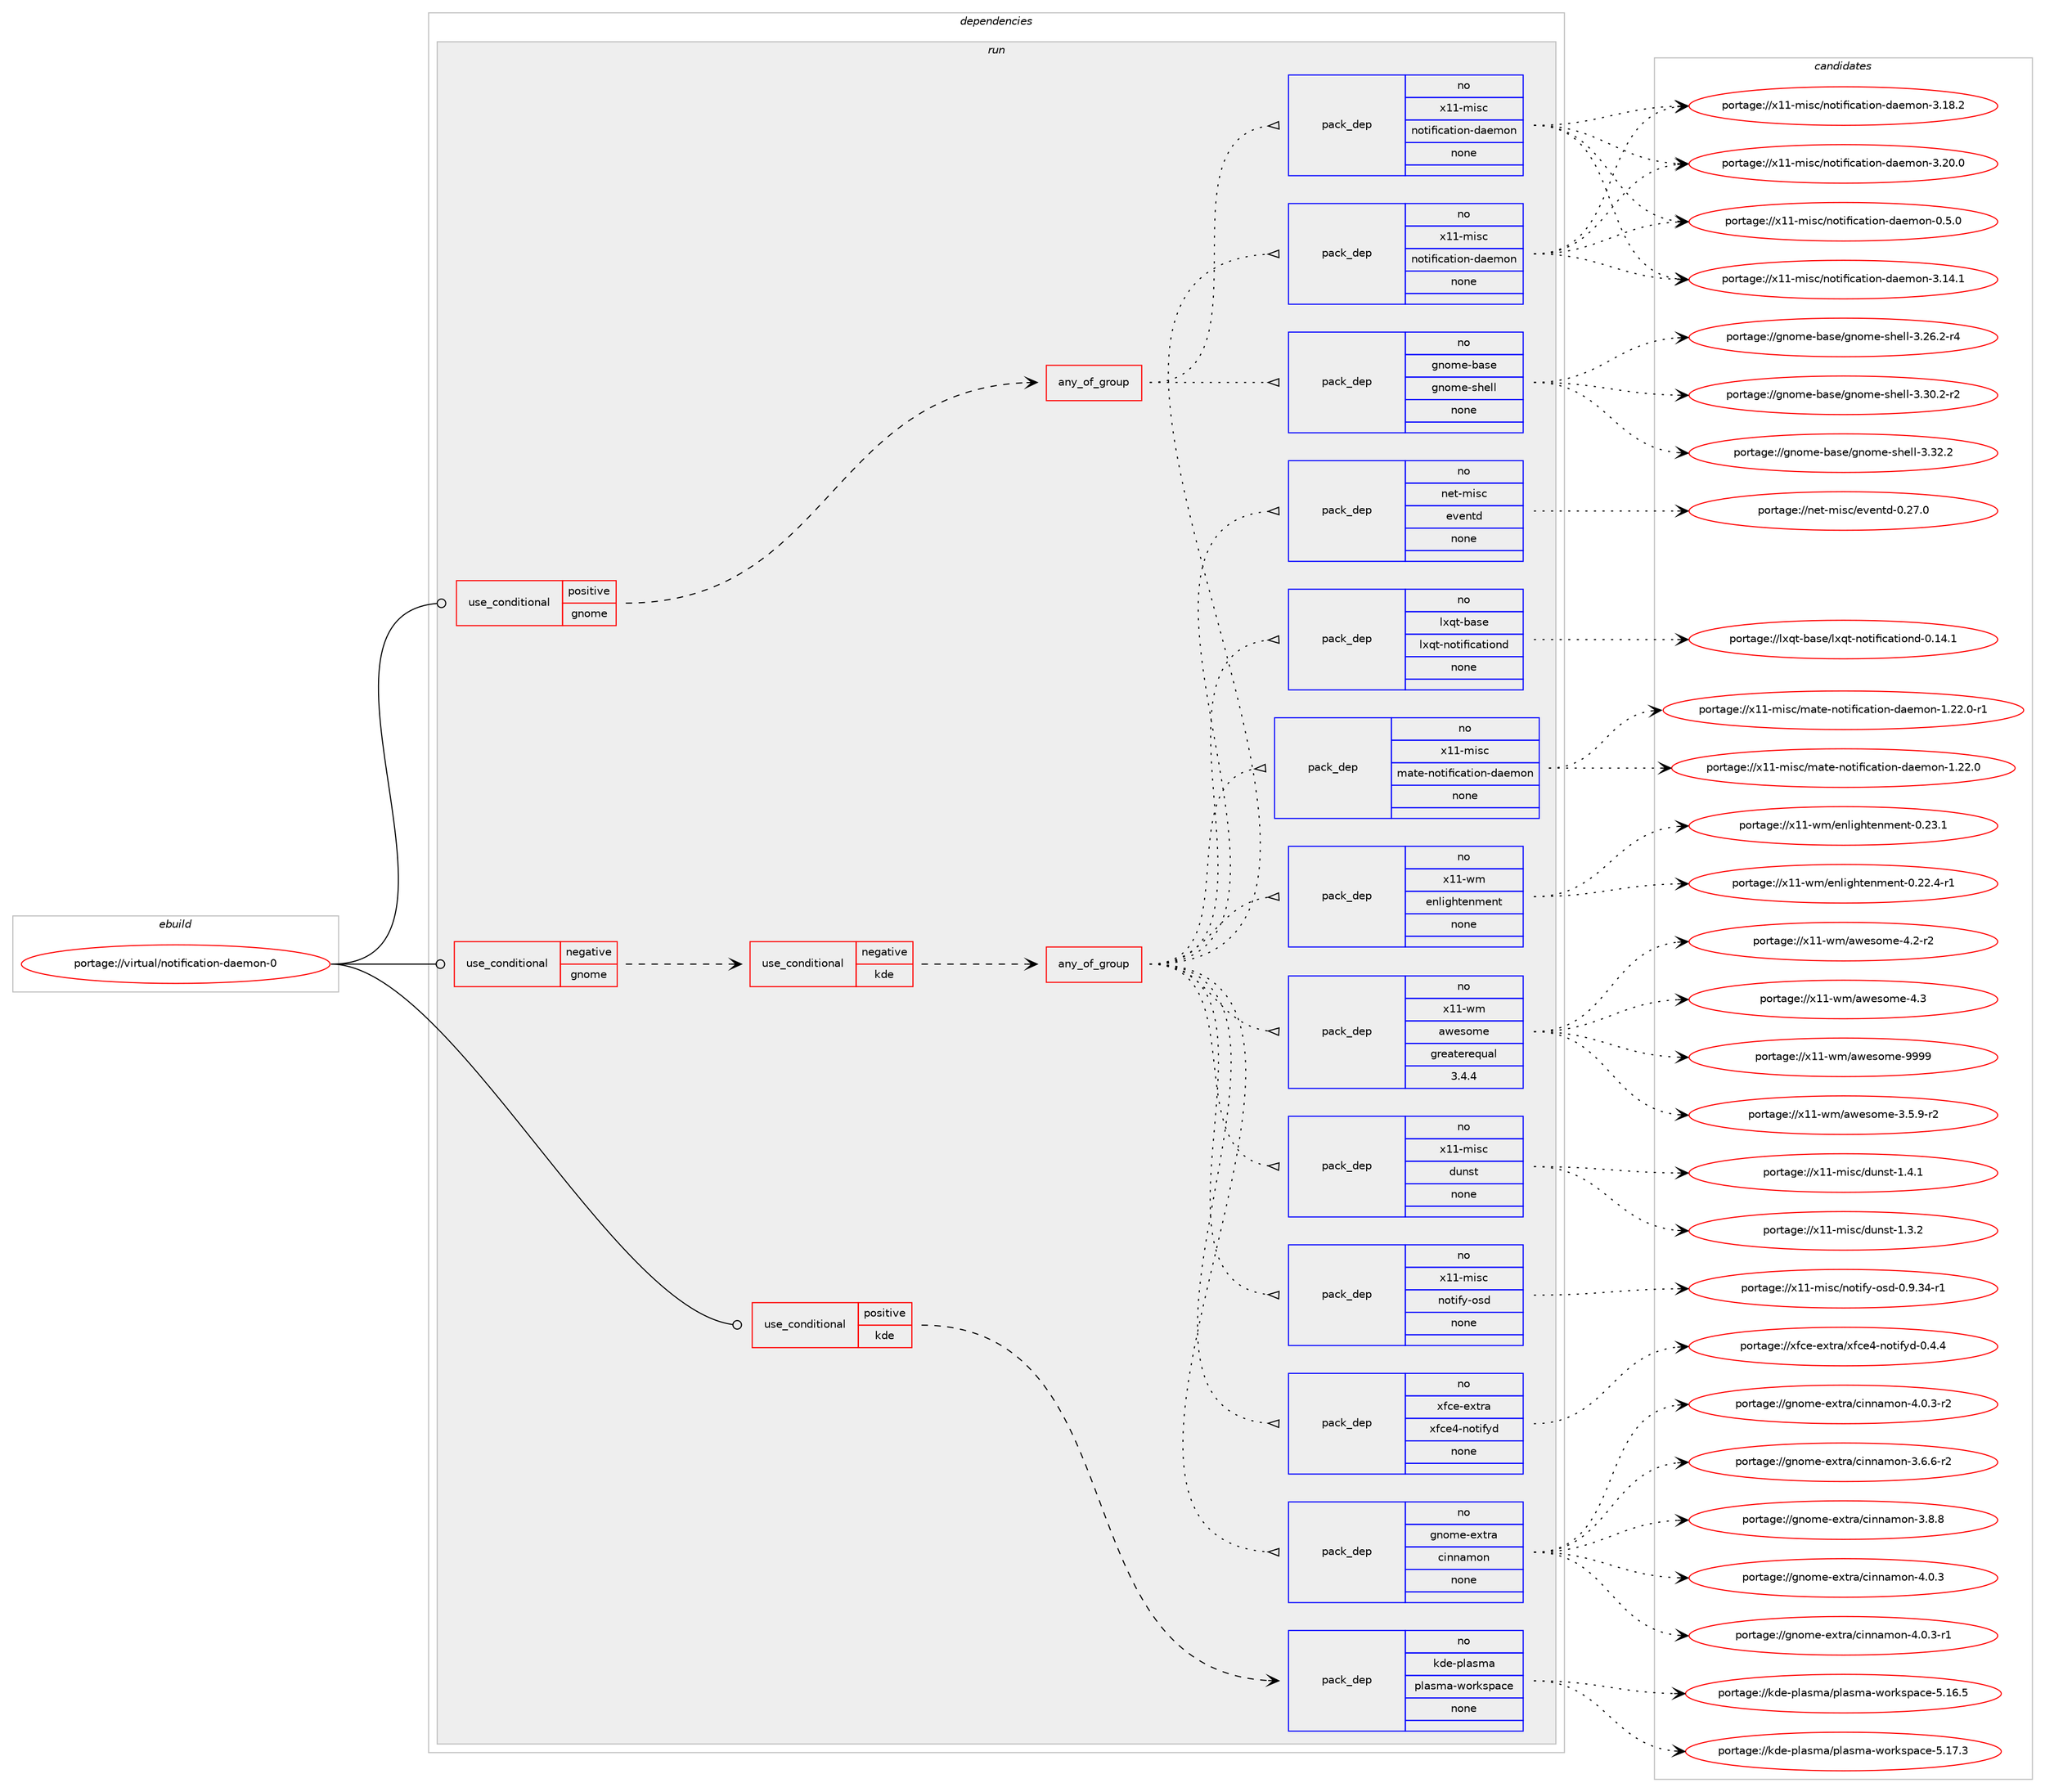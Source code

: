 digraph prolog {

# *************
# Graph options
# *************

newrank=true;
concentrate=true;
compound=true;
graph [rankdir=LR,fontname=Helvetica,fontsize=10,ranksep=1.5];#, ranksep=2.5, nodesep=0.2];
edge  [arrowhead=vee];
node  [fontname=Helvetica,fontsize=10];

# **********
# The ebuild
# **********

subgraph cluster_leftcol {
color=gray;
rank=same;
label=<<i>ebuild</i>>;
id [label="portage://virtual/notification-daemon-0", color=red, width=4, href="../virtual/notification-daemon-0.svg"];
}

# ****************
# The dependencies
# ****************

subgraph cluster_midcol {
color=gray;
label=<<i>dependencies</i>>;
subgraph cluster_compile {
fillcolor="#eeeeee";
style=filled;
label=<<i>compile</i>>;
}
subgraph cluster_compileandrun {
fillcolor="#eeeeee";
style=filled;
label=<<i>compile and run</i>>;
}
subgraph cluster_run {
fillcolor="#eeeeee";
style=filled;
label=<<i>run</i>>;
subgraph cond104982 {
dependency434174 [label=<<TABLE BORDER="0" CELLBORDER="1" CELLSPACING="0" CELLPADDING="4"><TR><TD ROWSPAN="3" CELLPADDING="10">use_conditional</TD></TR><TR><TD>negative</TD></TR><TR><TD>gnome</TD></TR></TABLE>>, shape=none, color=red];
subgraph cond104983 {
dependency434175 [label=<<TABLE BORDER="0" CELLBORDER="1" CELLSPACING="0" CELLPADDING="4"><TR><TD ROWSPAN="3" CELLPADDING="10">use_conditional</TD></TR><TR><TD>negative</TD></TR><TR><TD>kde</TD></TR></TABLE>>, shape=none, color=red];
subgraph any7163 {
dependency434176 [label=<<TABLE BORDER="0" CELLBORDER="1" CELLSPACING="0" CELLPADDING="4"><TR><TD CELLPADDING="10">any_of_group</TD></TR></TABLE>>, shape=none, color=red];subgraph pack321767 {
dependency434177 [label=<<TABLE BORDER="0" CELLBORDER="1" CELLSPACING="0" CELLPADDING="4" WIDTH="220"><TR><TD ROWSPAN="6" CELLPADDING="30">pack_dep</TD></TR><TR><TD WIDTH="110">no</TD></TR><TR><TD>x11-misc</TD></TR><TR><TD>notification-daemon</TD></TR><TR><TD>none</TD></TR><TR><TD></TD></TR></TABLE>>, shape=none, color=blue];
}
dependency434176:e -> dependency434177:w [weight=20,style="dotted",arrowhead="oinv"];
subgraph pack321768 {
dependency434178 [label=<<TABLE BORDER="0" CELLBORDER="1" CELLSPACING="0" CELLPADDING="4" WIDTH="220"><TR><TD ROWSPAN="6" CELLPADDING="30">pack_dep</TD></TR><TR><TD WIDTH="110">no</TD></TR><TR><TD>gnome-extra</TD></TR><TR><TD>cinnamon</TD></TR><TR><TD>none</TD></TR><TR><TD></TD></TR></TABLE>>, shape=none, color=blue];
}
dependency434176:e -> dependency434178:w [weight=20,style="dotted",arrowhead="oinv"];
subgraph pack321769 {
dependency434179 [label=<<TABLE BORDER="0" CELLBORDER="1" CELLSPACING="0" CELLPADDING="4" WIDTH="220"><TR><TD ROWSPAN="6" CELLPADDING="30">pack_dep</TD></TR><TR><TD WIDTH="110">no</TD></TR><TR><TD>xfce-extra</TD></TR><TR><TD>xfce4-notifyd</TD></TR><TR><TD>none</TD></TR><TR><TD></TD></TR></TABLE>>, shape=none, color=blue];
}
dependency434176:e -> dependency434179:w [weight=20,style="dotted",arrowhead="oinv"];
subgraph pack321770 {
dependency434180 [label=<<TABLE BORDER="0" CELLBORDER="1" CELLSPACING="0" CELLPADDING="4" WIDTH="220"><TR><TD ROWSPAN="6" CELLPADDING="30">pack_dep</TD></TR><TR><TD WIDTH="110">no</TD></TR><TR><TD>x11-misc</TD></TR><TR><TD>notify-osd</TD></TR><TR><TD>none</TD></TR><TR><TD></TD></TR></TABLE>>, shape=none, color=blue];
}
dependency434176:e -> dependency434180:w [weight=20,style="dotted",arrowhead="oinv"];
subgraph pack321771 {
dependency434181 [label=<<TABLE BORDER="0" CELLBORDER="1" CELLSPACING="0" CELLPADDING="4" WIDTH="220"><TR><TD ROWSPAN="6" CELLPADDING="30">pack_dep</TD></TR><TR><TD WIDTH="110">no</TD></TR><TR><TD>x11-misc</TD></TR><TR><TD>dunst</TD></TR><TR><TD>none</TD></TR><TR><TD></TD></TR></TABLE>>, shape=none, color=blue];
}
dependency434176:e -> dependency434181:w [weight=20,style="dotted",arrowhead="oinv"];
subgraph pack321772 {
dependency434182 [label=<<TABLE BORDER="0" CELLBORDER="1" CELLSPACING="0" CELLPADDING="4" WIDTH="220"><TR><TD ROWSPAN="6" CELLPADDING="30">pack_dep</TD></TR><TR><TD WIDTH="110">no</TD></TR><TR><TD>x11-wm</TD></TR><TR><TD>awesome</TD></TR><TR><TD>greaterequal</TD></TR><TR><TD>3.4.4</TD></TR></TABLE>>, shape=none, color=blue];
}
dependency434176:e -> dependency434182:w [weight=20,style="dotted",arrowhead="oinv"];
subgraph pack321773 {
dependency434183 [label=<<TABLE BORDER="0" CELLBORDER="1" CELLSPACING="0" CELLPADDING="4" WIDTH="220"><TR><TD ROWSPAN="6" CELLPADDING="30">pack_dep</TD></TR><TR><TD WIDTH="110">no</TD></TR><TR><TD>x11-wm</TD></TR><TR><TD>enlightenment</TD></TR><TR><TD>none</TD></TR><TR><TD></TD></TR></TABLE>>, shape=none, color=blue];
}
dependency434176:e -> dependency434183:w [weight=20,style="dotted",arrowhead="oinv"];
subgraph pack321774 {
dependency434184 [label=<<TABLE BORDER="0" CELLBORDER="1" CELLSPACING="0" CELLPADDING="4" WIDTH="220"><TR><TD ROWSPAN="6" CELLPADDING="30">pack_dep</TD></TR><TR><TD WIDTH="110">no</TD></TR><TR><TD>x11-misc</TD></TR><TR><TD>mate-notification-daemon</TD></TR><TR><TD>none</TD></TR><TR><TD></TD></TR></TABLE>>, shape=none, color=blue];
}
dependency434176:e -> dependency434184:w [weight=20,style="dotted",arrowhead="oinv"];
subgraph pack321775 {
dependency434185 [label=<<TABLE BORDER="0" CELLBORDER="1" CELLSPACING="0" CELLPADDING="4" WIDTH="220"><TR><TD ROWSPAN="6" CELLPADDING="30">pack_dep</TD></TR><TR><TD WIDTH="110">no</TD></TR><TR><TD>lxqt-base</TD></TR><TR><TD>lxqt-notificationd</TD></TR><TR><TD>none</TD></TR><TR><TD></TD></TR></TABLE>>, shape=none, color=blue];
}
dependency434176:e -> dependency434185:w [weight=20,style="dotted",arrowhead="oinv"];
subgraph pack321776 {
dependency434186 [label=<<TABLE BORDER="0" CELLBORDER="1" CELLSPACING="0" CELLPADDING="4" WIDTH="220"><TR><TD ROWSPAN="6" CELLPADDING="30">pack_dep</TD></TR><TR><TD WIDTH="110">no</TD></TR><TR><TD>net-misc</TD></TR><TR><TD>eventd</TD></TR><TR><TD>none</TD></TR><TR><TD></TD></TR></TABLE>>, shape=none, color=blue];
}
dependency434176:e -> dependency434186:w [weight=20,style="dotted",arrowhead="oinv"];
}
dependency434175:e -> dependency434176:w [weight=20,style="dashed",arrowhead="vee"];
}
dependency434174:e -> dependency434175:w [weight=20,style="dashed",arrowhead="vee"];
}
id:e -> dependency434174:w [weight=20,style="solid",arrowhead="odot"];
subgraph cond104984 {
dependency434187 [label=<<TABLE BORDER="0" CELLBORDER="1" CELLSPACING="0" CELLPADDING="4"><TR><TD ROWSPAN="3" CELLPADDING="10">use_conditional</TD></TR><TR><TD>positive</TD></TR><TR><TD>gnome</TD></TR></TABLE>>, shape=none, color=red];
subgraph any7164 {
dependency434188 [label=<<TABLE BORDER="0" CELLBORDER="1" CELLSPACING="0" CELLPADDING="4"><TR><TD CELLPADDING="10">any_of_group</TD></TR></TABLE>>, shape=none, color=red];subgraph pack321777 {
dependency434189 [label=<<TABLE BORDER="0" CELLBORDER="1" CELLSPACING="0" CELLPADDING="4" WIDTH="220"><TR><TD ROWSPAN="6" CELLPADDING="30">pack_dep</TD></TR><TR><TD WIDTH="110">no</TD></TR><TR><TD>x11-misc</TD></TR><TR><TD>notification-daemon</TD></TR><TR><TD>none</TD></TR><TR><TD></TD></TR></TABLE>>, shape=none, color=blue];
}
dependency434188:e -> dependency434189:w [weight=20,style="dotted",arrowhead="oinv"];
subgraph pack321778 {
dependency434190 [label=<<TABLE BORDER="0" CELLBORDER="1" CELLSPACING="0" CELLPADDING="4" WIDTH="220"><TR><TD ROWSPAN="6" CELLPADDING="30">pack_dep</TD></TR><TR><TD WIDTH="110">no</TD></TR><TR><TD>gnome-base</TD></TR><TR><TD>gnome-shell</TD></TR><TR><TD>none</TD></TR><TR><TD></TD></TR></TABLE>>, shape=none, color=blue];
}
dependency434188:e -> dependency434190:w [weight=20,style="dotted",arrowhead="oinv"];
}
dependency434187:e -> dependency434188:w [weight=20,style="dashed",arrowhead="vee"];
}
id:e -> dependency434187:w [weight=20,style="solid",arrowhead="odot"];
subgraph cond104985 {
dependency434191 [label=<<TABLE BORDER="0" CELLBORDER="1" CELLSPACING="0" CELLPADDING="4"><TR><TD ROWSPAN="3" CELLPADDING="10">use_conditional</TD></TR><TR><TD>positive</TD></TR><TR><TD>kde</TD></TR></TABLE>>, shape=none, color=red];
subgraph pack321779 {
dependency434192 [label=<<TABLE BORDER="0" CELLBORDER="1" CELLSPACING="0" CELLPADDING="4" WIDTH="220"><TR><TD ROWSPAN="6" CELLPADDING="30">pack_dep</TD></TR><TR><TD WIDTH="110">no</TD></TR><TR><TD>kde-plasma</TD></TR><TR><TD>plasma-workspace</TD></TR><TR><TD>none</TD></TR><TR><TD></TD></TR></TABLE>>, shape=none, color=blue];
}
dependency434191:e -> dependency434192:w [weight=20,style="dashed",arrowhead="vee"];
}
id:e -> dependency434191:w [weight=20,style="solid",arrowhead="odot"];
}
}

# **************
# The candidates
# **************

subgraph cluster_choices {
rank=same;
color=gray;
label=<<i>candidates</i>>;

subgraph choice321767 {
color=black;
nodesep=1;
choiceportage120494945109105115994711011111610510210599971161051111104510097101109111110454846534648 [label="portage://x11-misc/notification-daemon-0.5.0", color=red, width=4,href="../x11-misc/notification-daemon-0.5.0.svg"];
choiceportage12049494510910511599471101111161051021059997116105111110451009710110911111045514649524649 [label="portage://x11-misc/notification-daemon-3.14.1", color=red, width=4,href="../x11-misc/notification-daemon-3.14.1.svg"];
choiceportage12049494510910511599471101111161051021059997116105111110451009710110911111045514649564650 [label="portage://x11-misc/notification-daemon-3.18.2", color=red, width=4,href="../x11-misc/notification-daemon-3.18.2.svg"];
choiceportage12049494510910511599471101111161051021059997116105111110451009710110911111045514650484648 [label="portage://x11-misc/notification-daemon-3.20.0", color=red, width=4,href="../x11-misc/notification-daemon-3.20.0.svg"];
dependency434177:e -> choiceportage120494945109105115994711011111610510210599971161051111104510097101109111110454846534648:w [style=dotted,weight="100"];
dependency434177:e -> choiceportage12049494510910511599471101111161051021059997116105111110451009710110911111045514649524649:w [style=dotted,weight="100"];
dependency434177:e -> choiceportage12049494510910511599471101111161051021059997116105111110451009710110911111045514649564650:w [style=dotted,weight="100"];
dependency434177:e -> choiceportage12049494510910511599471101111161051021059997116105111110451009710110911111045514650484648:w [style=dotted,weight="100"];
}
subgraph choice321768 {
color=black;
nodesep=1;
choiceportage10311011110910145101120116114974799105110110971091111104551465446544511450 [label="portage://gnome-extra/cinnamon-3.6.6-r2", color=red, width=4,href="../gnome-extra/cinnamon-3.6.6-r2.svg"];
choiceportage1031101111091014510112011611497479910511011097109111110455146564656 [label="portage://gnome-extra/cinnamon-3.8.8", color=red, width=4,href="../gnome-extra/cinnamon-3.8.8.svg"];
choiceportage1031101111091014510112011611497479910511011097109111110455246484651 [label="portage://gnome-extra/cinnamon-4.0.3", color=red, width=4,href="../gnome-extra/cinnamon-4.0.3.svg"];
choiceportage10311011110910145101120116114974799105110110971091111104552464846514511449 [label="portage://gnome-extra/cinnamon-4.0.3-r1", color=red, width=4,href="../gnome-extra/cinnamon-4.0.3-r1.svg"];
choiceportage10311011110910145101120116114974799105110110971091111104552464846514511450 [label="portage://gnome-extra/cinnamon-4.0.3-r2", color=red, width=4,href="../gnome-extra/cinnamon-4.0.3-r2.svg"];
dependency434178:e -> choiceportage10311011110910145101120116114974799105110110971091111104551465446544511450:w [style=dotted,weight="100"];
dependency434178:e -> choiceportage1031101111091014510112011611497479910511011097109111110455146564656:w [style=dotted,weight="100"];
dependency434178:e -> choiceportage1031101111091014510112011611497479910511011097109111110455246484651:w [style=dotted,weight="100"];
dependency434178:e -> choiceportage10311011110910145101120116114974799105110110971091111104552464846514511449:w [style=dotted,weight="100"];
dependency434178:e -> choiceportage10311011110910145101120116114974799105110110971091111104552464846514511450:w [style=dotted,weight="100"];
}
subgraph choice321769 {
color=black;
nodesep=1;
choiceportage12010299101451011201161149747120102991015245110111116105102121100454846524652 [label="portage://xfce-extra/xfce4-notifyd-0.4.4", color=red, width=4,href="../xfce-extra/xfce4-notifyd-0.4.4.svg"];
dependency434179:e -> choiceportage12010299101451011201161149747120102991015245110111116105102121100454846524652:w [style=dotted,weight="100"];
}
subgraph choice321770 {
color=black;
nodesep=1;
choiceportage120494945109105115994711011111610510212145111115100454846574651524511449 [label="portage://x11-misc/notify-osd-0.9.34-r1", color=red, width=4,href="../x11-misc/notify-osd-0.9.34-r1.svg"];
dependency434180:e -> choiceportage120494945109105115994711011111610510212145111115100454846574651524511449:w [style=dotted,weight="100"];
}
subgraph choice321771 {
color=black;
nodesep=1;
choiceportage1204949451091051159947100117110115116454946514650 [label="portage://x11-misc/dunst-1.3.2", color=red, width=4,href="../x11-misc/dunst-1.3.2.svg"];
choiceportage1204949451091051159947100117110115116454946524649 [label="portage://x11-misc/dunst-1.4.1", color=red, width=4,href="../x11-misc/dunst-1.4.1.svg"];
dependency434181:e -> choiceportage1204949451091051159947100117110115116454946514650:w [style=dotted,weight="100"];
dependency434181:e -> choiceportage1204949451091051159947100117110115116454946524649:w [style=dotted,weight="100"];
}
subgraph choice321772 {
color=black;
nodesep=1;
choiceportage12049494511910947971191011151111091014551465346574511450 [label="portage://x11-wm/awesome-3.5.9-r2", color=red, width=4,href="../x11-wm/awesome-3.5.9-r2.svg"];
choiceportage1204949451191094797119101115111109101455246504511450 [label="portage://x11-wm/awesome-4.2-r2", color=red, width=4,href="../x11-wm/awesome-4.2-r2.svg"];
choiceportage120494945119109479711910111511110910145524651 [label="portage://x11-wm/awesome-4.3", color=red, width=4,href="../x11-wm/awesome-4.3.svg"];
choiceportage12049494511910947971191011151111091014557575757 [label="portage://x11-wm/awesome-9999", color=red, width=4,href="../x11-wm/awesome-9999.svg"];
dependency434182:e -> choiceportage12049494511910947971191011151111091014551465346574511450:w [style=dotted,weight="100"];
dependency434182:e -> choiceportage1204949451191094797119101115111109101455246504511450:w [style=dotted,weight="100"];
dependency434182:e -> choiceportage120494945119109479711910111511110910145524651:w [style=dotted,weight="100"];
dependency434182:e -> choiceportage12049494511910947971191011151111091014557575757:w [style=dotted,weight="100"];
}
subgraph choice321773 {
color=black;
nodesep=1;
choiceportage12049494511910947101110108105103104116101110109101110116454846505046524511449 [label="portage://x11-wm/enlightenment-0.22.4-r1", color=red, width=4,href="../x11-wm/enlightenment-0.22.4-r1.svg"];
choiceportage1204949451191094710111010810510310411610111010910111011645484650514649 [label="portage://x11-wm/enlightenment-0.23.1", color=red, width=4,href="../x11-wm/enlightenment-0.23.1.svg"];
dependency434183:e -> choiceportage12049494511910947101110108105103104116101110109101110116454846505046524511449:w [style=dotted,weight="100"];
dependency434183:e -> choiceportage1204949451191094710111010810510310411610111010910111011645484650514649:w [style=dotted,weight="100"];
}
subgraph choice321774 {
color=black;
nodesep=1;
choiceportage120494945109105115994710997116101451101111161051021059997116105111110451009710110911111045494650504648 [label="portage://x11-misc/mate-notification-daemon-1.22.0", color=red, width=4,href="../x11-misc/mate-notification-daemon-1.22.0.svg"];
choiceportage1204949451091051159947109971161014511011111610510210599971161051111104510097101109111110454946505046484511449 [label="portage://x11-misc/mate-notification-daemon-1.22.0-r1", color=red, width=4,href="../x11-misc/mate-notification-daemon-1.22.0-r1.svg"];
dependency434184:e -> choiceportage120494945109105115994710997116101451101111161051021059997116105111110451009710110911111045494650504648:w [style=dotted,weight="100"];
dependency434184:e -> choiceportage1204949451091051159947109971161014511011111610510210599971161051111104510097101109111110454946505046484511449:w [style=dotted,weight="100"];
}
subgraph choice321775 {
color=black;
nodesep=1;
choiceportage1081201131164598971151014710812011311645110111116105102105999711610511111010045484649524649 [label="portage://lxqt-base/lxqt-notificationd-0.14.1", color=red, width=4,href="../lxqt-base/lxqt-notificationd-0.14.1.svg"];
dependency434185:e -> choiceportage1081201131164598971151014710812011311645110111116105102105999711610511111010045484649524649:w [style=dotted,weight="100"];
}
subgraph choice321776 {
color=black;
nodesep=1;
choiceportage11010111645109105115994710111810111011610045484650554648 [label="portage://net-misc/eventd-0.27.0", color=red, width=4,href="../net-misc/eventd-0.27.0.svg"];
dependency434186:e -> choiceportage11010111645109105115994710111810111011610045484650554648:w [style=dotted,weight="100"];
}
subgraph choice321777 {
color=black;
nodesep=1;
choiceportage120494945109105115994711011111610510210599971161051111104510097101109111110454846534648 [label="portage://x11-misc/notification-daemon-0.5.0", color=red, width=4,href="../x11-misc/notification-daemon-0.5.0.svg"];
choiceportage12049494510910511599471101111161051021059997116105111110451009710110911111045514649524649 [label="portage://x11-misc/notification-daemon-3.14.1", color=red, width=4,href="../x11-misc/notification-daemon-3.14.1.svg"];
choiceportage12049494510910511599471101111161051021059997116105111110451009710110911111045514649564650 [label="portage://x11-misc/notification-daemon-3.18.2", color=red, width=4,href="../x11-misc/notification-daemon-3.18.2.svg"];
choiceportage12049494510910511599471101111161051021059997116105111110451009710110911111045514650484648 [label="portage://x11-misc/notification-daemon-3.20.0", color=red, width=4,href="../x11-misc/notification-daemon-3.20.0.svg"];
dependency434189:e -> choiceportage120494945109105115994711011111610510210599971161051111104510097101109111110454846534648:w [style=dotted,weight="100"];
dependency434189:e -> choiceportage12049494510910511599471101111161051021059997116105111110451009710110911111045514649524649:w [style=dotted,weight="100"];
dependency434189:e -> choiceportage12049494510910511599471101111161051021059997116105111110451009710110911111045514649564650:w [style=dotted,weight="100"];
dependency434189:e -> choiceportage12049494510910511599471101111161051021059997116105111110451009710110911111045514650484648:w [style=dotted,weight="100"];
}
subgraph choice321778 {
color=black;
nodesep=1;
choiceportage1031101111091014598971151014710311011110910145115104101108108455146505446504511452 [label="portage://gnome-base/gnome-shell-3.26.2-r4", color=red, width=4,href="../gnome-base/gnome-shell-3.26.2-r4.svg"];
choiceportage1031101111091014598971151014710311011110910145115104101108108455146514846504511450 [label="portage://gnome-base/gnome-shell-3.30.2-r2", color=red, width=4,href="../gnome-base/gnome-shell-3.30.2-r2.svg"];
choiceportage103110111109101459897115101471031101111091014511510410110810845514651504650 [label="portage://gnome-base/gnome-shell-3.32.2", color=red, width=4,href="../gnome-base/gnome-shell-3.32.2.svg"];
dependency434190:e -> choiceportage1031101111091014598971151014710311011110910145115104101108108455146505446504511452:w [style=dotted,weight="100"];
dependency434190:e -> choiceportage1031101111091014598971151014710311011110910145115104101108108455146514846504511450:w [style=dotted,weight="100"];
dependency434190:e -> choiceportage103110111109101459897115101471031101111091014511510410110810845514651504650:w [style=dotted,weight="100"];
}
subgraph choice321779 {
color=black;
nodesep=1;
choiceportage10710010145112108971151099747112108971151099745119111114107115112979910145534649544653 [label="portage://kde-plasma/plasma-workspace-5.16.5", color=red, width=4,href="../kde-plasma/plasma-workspace-5.16.5.svg"];
choiceportage10710010145112108971151099747112108971151099745119111114107115112979910145534649554651 [label="portage://kde-plasma/plasma-workspace-5.17.3", color=red, width=4,href="../kde-plasma/plasma-workspace-5.17.3.svg"];
dependency434192:e -> choiceportage10710010145112108971151099747112108971151099745119111114107115112979910145534649544653:w [style=dotted,weight="100"];
dependency434192:e -> choiceportage10710010145112108971151099747112108971151099745119111114107115112979910145534649554651:w [style=dotted,weight="100"];
}
}

}
